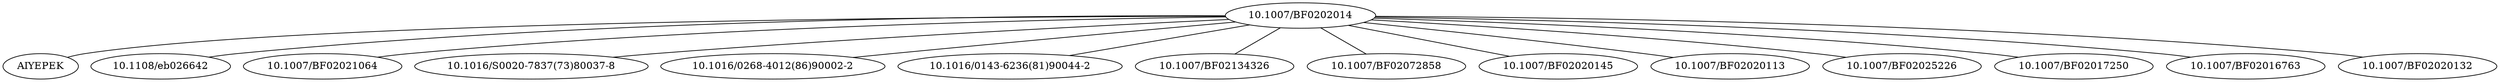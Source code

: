 strict graph mind_map258 {
	"10.1007/BF0202014" -- AIYEPEK
	"10.1007/BF0202014" -- "10.1108/eb026642"
	"10.1007/BF0202014" -- "10.1007/BF02021064"
	"10.1007/BF0202014" -- "10.1016/S0020-7837(73)80037-8"
	"10.1007/BF0202014" -- "10.1016/0268-4012(86)90002-2"
	"10.1007/BF0202014" -- "10.1016/0143-6236(81)90044-2"
	"10.1007/BF0202014" -- "10.1007/BF02134326"
	"10.1007/BF0202014" -- "10.1007/BF02072858"
	"10.1007/BF0202014" -- "10.1007/BF02020145"
	"10.1007/BF0202014" -- "10.1007/BF02020113"
	"10.1007/BF0202014" -- "10.1007/BF02025226"
	"10.1007/BF0202014" -- "10.1007/BF02017250"
	"10.1007/BF0202014" -- "10.1007/BF02016763"
	"10.1007/BF0202014" -- "10.1007/BF02020132"
}
